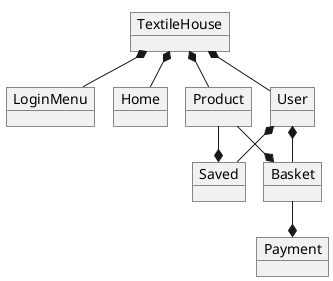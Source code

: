 @startuml
!pragma layout smetana
'https://plantuml.com/class-diagram

object TextileHouse
object LoginMenu
object Home
object Product
object Saved
object User
object Basket
object Payment

TextileHouse *-- LoginMenu
TextileHouse *-- Home
TextileHouse *-- User
TextileHouse *-- Product

Product --* Saved
Product --* Basket

User *-- Saved
User *-- Basket

Basket --* Payment





@enduml
